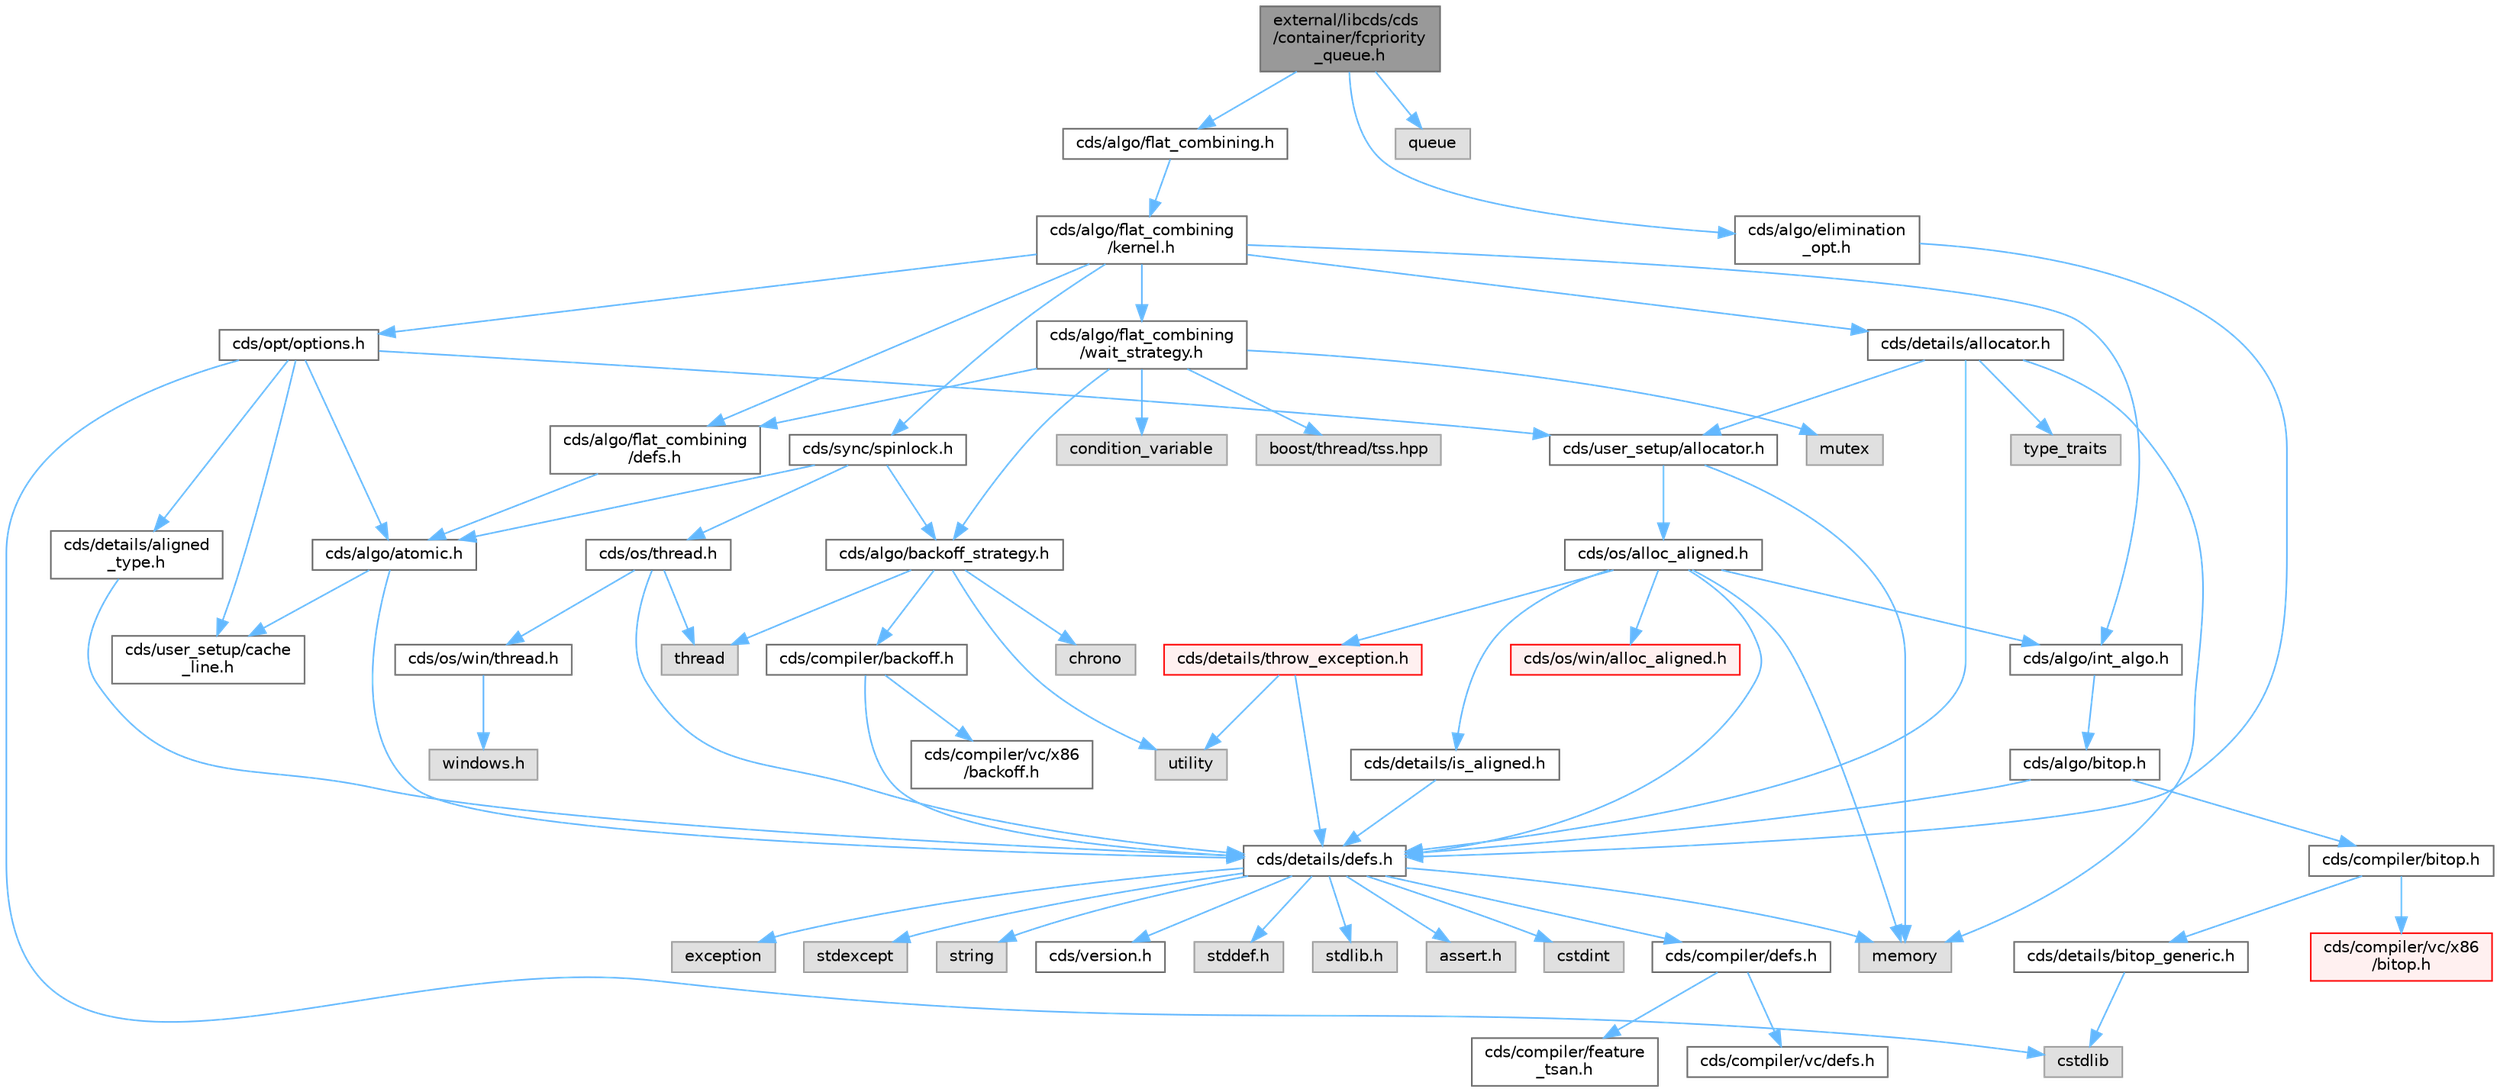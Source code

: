digraph "external/libcds/cds/container/fcpriority_queue.h"
{
 // LATEX_PDF_SIZE
  bgcolor="transparent";
  edge [fontname=Helvetica,fontsize=10,labelfontname=Helvetica,labelfontsize=10];
  node [fontname=Helvetica,fontsize=10,shape=box,height=0.2,width=0.4];
  Node1 [id="Node000001",label="external/libcds/cds\l/container/fcpriority\l_queue.h",height=0.2,width=0.4,color="gray40", fillcolor="grey60", style="filled", fontcolor="black",tooltip=" "];
  Node1 -> Node2 [id="edge72_Node000001_Node000002",color="steelblue1",style="solid",tooltip=" "];
  Node2 [id="Node000002",label="cds/algo/flat_combining.h",height=0.2,width=0.4,color="grey40", fillcolor="white", style="filled",URL="$flat__combining_8h.html",tooltip=" "];
  Node2 -> Node3 [id="edge73_Node000002_Node000003",color="steelblue1",style="solid",tooltip=" "];
  Node3 [id="Node000003",label="cds/algo/flat_combining\l/kernel.h",height=0.2,width=0.4,color="grey40", fillcolor="white", style="filled",URL="$libcds_2cds_2algo_2flat__combining_2kernel_8h.html",tooltip=" "];
  Node3 -> Node4 [id="edge74_Node000003_Node000004",color="steelblue1",style="solid",tooltip=" "];
  Node4 [id="Node000004",label="cds/algo/flat_combining\l/defs.h",height=0.2,width=0.4,color="grey40", fillcolor="white", style="filled",URL="$algo_2flat__combining_2defs_8h.html",tooltip=" "];
  Node4 -> Node5 [id="edge75_Node000004_Node000005",color="steelblue1",style="solid",tooltip=" "];
  Node5 [id="Node000005",label="cds/algo/atomic.h",height=0.2,width=0.4,color="grey40", fillcolor="white", style="filled",URL="$external_2libcds_2cds_2algo_2atomic_8h.html",tooltip=" "];
  Node5 -> Node6 [id="edge76_Node000005_Node000006",color="steelblue1",style="solid",tooltip=" "];
  Node6 [id="Node000006",label="cds/details/defs.h",height=0.2,width=0.4,color="grey40", fillcolor="white", style="filled",URL="$details_2defs_8h.html",tooltip=" "];
  Node6 -> Node7 [id="edge77_Node000006_Node000007",color="steelblue1",style="solid",tooltip=" "];
  Node7 [id="Node000007",label="stddef.h",height=0.2,width=0.4,color="grey60", fillcolor="#E0E0E0", style="filled",tooltip=" "];
  Node6 -> Node8 [id="edge78_Node000006_Node000008",color="steelblue1",style="solid",tooltip=" "];
  Node8 [id="Node000008",label="stdlib.h",height=0.2,width=0.4,color="grey60", fillcolor="#E0E0E0", style="filled",tooltip=" "];
  Node6 -> Node9 [id="edge79_Node000006_Node000009",color="steelblue1",style="solid",tooltip=" "];
  Node9 [id="Node000009",label="assert.h",height=0.2,width=0.4,color="grey60", fillcolor="#E0E0E0", style="filled",tooltip=" "];
  Node6 -> Node10 [id="edge80_Node000006_Node000010",color="steelblue1",style="solid",tooltip=" "];
  Node10 [id="Node000010",label="cstdint",height=0.2,width=0.4,color="grey60", fillcolor="#E0E0E0", style="filled",tooltip=" "];
  Node6 -> Node11 [id="edge81_Node000006_Node000011",color="steelblue1",style="solid",tooltip=" "];
  Node11 [id="Node000011",label="exception",height=0.2,width=0.4,color="grey60", fillcolor="#E0E0E0", style="filled",tooltip=" "];
  Node6 -> Node12 [id="edge82_Node000006_Node000012",color="steelblue1",style="solid",tooltip=" "];
  Node12 [id="Node000012",label="stdexcept",height=0.2,width=0.4,color="grey60", fillcolor="#E0E0E0", style="filled",tooltip=" "];
  Node6 -> Node13 [id="edge83_Node000006_Node000013",color="steelblue1",style="solid",tooltip=" "];
  Node13 [id="Node000013",label="string",height=0.2,width=0.4,color="grey60", fillcolor="#E0E0E0", style="filled",tooltip=" "];
  Node6 -> Node14 [id="edge84_Node000006_Node000014",color="steelblue1",style="solid",tooltip=" "];
  Node14 [id="Node000014",label="memory",height=0.2,width=0.4,color="grey60", fillcolor="#E0E0E0", style="filled",tooltip=" "];
  Node6 -> Node15 [id="edge85_Node000006_Node000015",color="steelblue1",style="solid",tooltip=" "];
  Node15 [id="Node000015",label="cds/version.h",height=0.2,width=0.4,color="grey40", fillcolor="white", style="filled",URL="$external_2libcds_2cds_2version_8h.html",tooltip=" "];
  Node6 -> Node16 [id="edge86_Node000006_Node000016",color="steelblue1",style="solid",tooltip=" "];
  Node16 [id="Node000016",label="cds/compiler/defs.h",height=0.2,width=0.4,color="grey40", fillcolor="white", style="filled",URL="$compiler_2defs_8h.html",tooltip=" "];
  Node16 -> Node17 [id="edge87_Node000016_Node000017",color="steelblue1",style="solid",tooltip=" "];
  Node17 [id="Node000017",label="cds/compiler/vc/defs.h",height=0.2,width=0.4,color="grey40", fillcolor="white", style="filled",URL="$compiler_2vc_2defs_8h.html",tooltip=" "];
  Node16 -> Node18 [id="edge88_Node000016_Node000018",color="steelblue1",style="solid",tooltip=" "];
  Node18 [id="Node000018",label="cds/compiler/feature\l_tsan.h",height=0.2,width=0.4,color="grey40", fillcolor="white", style="filled",URL="$feature__tsan_8h.html",tooltip=" "];
  Node5 -> Node19 [id="edge89_Node000005_Node000019",color="steelblue1",style="solid",tooltip=" "];
  Node19 [id="Node000019",label="cds/user_setup/cache\l_line.h",height=0.2,width=0.4,color="grey40", fillcolor="white", style="filled",URL="$cache__line_8h.html",tooltip="Cache-line size definition"];
  Node3 -> Node20 [id="edge90_Node000003_Node000020",color="steelblue1",style="solid",tooltip=" "];
  Node20 [id="Node000020",label="cds/algo/flat_combining\l/wait_strategy.h",height=0.2,width=0.4,color="grey40", fillcolor="white", style="filled",URL="$wait__strategy_8h.html",tooltip=" "];
  Node20 -> Node4 [id="edge91_Node000020_Node000004",color="steelblue1",style="solid",tooltip=" "];
  Node20 -> Node21 [id="edge92_Node000020_Node000021",color="steelblue1",style="solid",tooltip=" "];
  Node21 [id="Node000021",label="cds/algo/backoff_strategy.h",height=0.2,width=0.4,color="grey40", fillcolor="white", style="filled",URL="$backoff__strategy_8h.html",tooltip=" "];
  Node21 -> Node22 [id="edge93_Node000021_Node000022",color="steelblue1",style="solid",tooltip=" "];
  Node22 [id="Node000022",label="utility",height=0.2,width=0.4,color="grey60", fillcolor="#E0E0E0", style="filled",tooltip=" "];
  Node21 -> Node23 [id="edge94_Node000021_Node000023",color="steelblue1",style="solid",tooltip=" "];
  Node23 [id="Node000023",label="thread",height=0.2,width=0.4,color="grey60", fillcolor="#E0E0E0", style="filled",tooltip=" "];
  Node21 -> Node24 [id="edge95_Node000021_Node000024",color="steelblue1",style="solid",tooltip=" "];
  Node24 [id="Node000024",label="chrono",height=0.2,width=0.4,color="grey60", fillcolor="#E0E0E0", style="filled",tooltip=" "];
  Node21 -> Node25 [id="edge96_Node000021_Node000025",color="steelblue1",style="solid",tooltip=" "];
  Node25 [id="Node000025",label="cds/compiler/backoff.h",height=0.2,width=0.4,color="grey40", fillcolor="white", style="filled",URL="$backoff_8h.html",tooltip=" "];
  Node25 -> Node6 [id="edge97_Node000025_Node000006",color="steelblue1",style="solid",tooltip=" "];
  Node25 -> Node26 [id="edge98_Node000025_Node000026",color="steelblue1",style="solid",tooltip=" "];
  Node26 [id="Node000026",label="cds/compiler/vc/x86\l/backoff.h",height=0.2,width=0.4,color="grey40", fillcolor="white", style="filled",URL="$vc_2x86_2backoff_8h.html",tooltip=" "];
  Node20 -> Node27 [id="edge99_Node000020_Node000027",color="steelblue1",style="solid",tooltip=" "];
  Node27 [id="Node000027",label="mutex",height=0.2,width=0.4,color="grey60", fillcolor="#E0E0E0", style="filled",tooltip=" "];
  Node20 -> Node28 [id="edge100_Node000020_Node000028",color="steelblue1",style="solid",tooltip=" "];
  Node28 [id="Node000028",label="condition_variable",height=0.2,width=0.4,color="grey60", fillcolor="#E0E0E0", style="filled",tooltip=" "];
  Node20 -> Node29 [id="edge101_Node000020_Node000029",color="steelblue1",style="solid",tooltip=" "];
  Node29 [id="Node000029",label="boost/thread/tss.hpp",height=0.2,width=0.4,color="grey60", fillcolor="#E0E0E0", style="filled",tooltip=" "];
  Node3 -> Node30 [id="edge102_Node000003_Node000030",color="steelblue1",style="solid",tooltip=" "];
  Node30 [id="Node000030",label="cds/sync/spinlock.h",height=0.2,width=0.4,color="grey40", fillcolor="white", style="filled",URL="$sync_2spinlock_8h.html",tooltip=" "];
  Node30 -> Node5 [id="edge103_Node000030_Node000005",color="steelblue1",style="solid",tooltip=" "];
  Node30 -> Node31 [id="edge104_Node000030_Node000031",color="steelblue1",style="solid",tooltip=" "];
  Node31 [id="Node000031",label="cds/os/thread.h",height=0.2,width=0.4,color="grey40", fillcolor="white", style="filled",URL="$cds_2os_2thread_8h.html",tooltip=" "];
  Node31 -> Node23 [id="edge105_Node000031_Node000023",color="steelblue1",style="solid",tooltip=" "];
  Node31 -> Node6 [id="edge106_Node000031_Node000006",color="steelblue1",style="solid",tooltip=" "];
  Node31 -> Node32 [id="edge107_Node000031_Node000032",color="steelblue1",style="solid",tooltip=" "];
  Node32 [id="Node000032",label="cds/os/win/thread.h",height=0.2,width=0.4,color="grey40", fillcolor="white", style="filled",URL="$cds_2os_2win_2thread_8h.html",tooltip=" "];
  Node32 -> Node33 [id="edge108_Node000032_Node000033",color="steelblue1",style="solid",tooltip=" "];
  Node33 [id="Node000033",label="windows.h",height=0.2,width=0.4,color="grey60", fillcolor="#E0E0E0", style="filled",tooltip=" "];
  Node30 -> Node21 [id="edge109_Node000030_Node000021",color="steelblue1",style="solid",tooltip=" "];
  Node3 -> Node34 [id="edge110_Node000003_Node000034",color="steelblue1",style="solid",tooltip=" "];
  Node34 [id="Node000034",label="cds/details/allocator.h",height=0.2,width=0.4,color="grey40", fillcolor="white", style="filled",URL="$external_2libcds_2cds_2details_2allocator_8h.html",tooltip=" "];
  Node34 -> Node35 [id="edge111_Node000034_Node000035",color="steelblue1",style="solid",tooltip=" "];
  Node35 [id="Node000035",label="type_traits",height=0.2,width=0.4,color="grey60", fillcolor="#E0E0E0", style="filled",tooltip=" "];
  Node34 -> Node14 [id="edge112_Node000034_Node000014",color="steelblue1",style="solid",tooltip=" "];
  Node34 -> Node6 [id="edge113_Node000034_Node000006",color="steelblue1",style="solid",tooltip=" "];
  Node34 -> Node36 [id="edge114_Node000034_Node000036",color="steelblue1",style="solid",tooltip=" "];
  Node36 [id="Node000036",label="cds/user_setup/allocator.h",height=0.2,width=0.4,color="grey40", fillcolor="white", style="filled",URL="$external_2libcds_2cds_2user__setup_2allocator_8h.html",tooltip="Default implementation of allocator classes."];
  Node36 -> Node14 [id="edge115_Node000036_Node000014",color="steelblue1",style="solid",tooltip=" "];
  Node36 -> Node37 [id="edge116_Node000036_Node000037",color="steelblue1",style="solid",tooltip=" "];
  Node37 [id="Node000037",label="cds/os/alloc_aligned.h",height=0.2,width=0.4,color="grey40", fillcolor="white", style="filled",URL="$alloc__aligned_8h.html",tooltip=" "];
  Node37 -> Node6 [id="edge117_Node000037_Node000006",color="steelblue1",style="solid",tooltip=" "];
  Node37 -> Node38 [id="edge118_Node000037_Node000038",color="steelblue1",style="solid",tooltip=" "];
  Node38 [id="Node000038",label="cds/os/win/alloc_aligned.h",height=0.2,width=0.4,color="red", fillcolor="#FFF0F0", style="filled",URL="$win_2alloc__aligned_8h.html",tooltip=" "];
  Node37 -> Node14 [id="edge119_Node000037_Node000014",color="steelblue1",style="solid",tooltip=" "];
  Node37 -> Node40 [id="edge120_Node000037_Node000040",color="steelblue1",style="solid",tooltip=" "];
  Node40 [id="Node000040",label="cds/details/is_aligned.h",height=0.2,width=0.4,color="grey40", fillcolor="white", style="filled",URL="$is__aligned_8h.html",tooltip=" "];
  Node40 -> Node6 [id="edge121_Node000040_Node000006",color="steelblue1",style="solid",tooltip=" "];
  Node37 -> Node41 [id="edge122_Node000037_Node000041",color="steelblue1",style="solid",tooltip=" "];
  Node41 [id="Node000041",label="cds/algo/int_algo.h",height=0.2,width=0.4,color="grey40", fillcolor="white", style="filled",URL="$int__algo_8h.html",tooltip=" "];
  Node41 -> Node42 [id="edge123_Node000041_Node000042",color="steelblue1",style="solid",tooltip=" "];
  Node42 [id="Node000042",label="cds/algo/bitop.h",height=0.2,width=0.4,color="grey40", fillcolor="white", style="filled",URL="$algo_2bitop_8h.html",tooltip=" "];
  Node42 -> Node6 [id="edge124_Node000042_Node000006",color="steelblue1",style="solid",tooltip=" "];
  Node42 -> Node43 [id="edge125_Node000042_Node000043",color="steelblue1",style="solid",tooltip=" "];
  Node43 [id="Node000043",label="cds/compiler/bitop.h",height=0.2,width=0.4,color="grey40", fillcolor="white", style="filled",URL="$compiler_2bitop_8h.html",tooltip=" "];
  Node43 -> Node44 [id="edge126_Node000043_Node000044",color="steelblue1",style="solid",tooltip=" "];
  Node44 [id="Node000044",label="cds/compiler/vc/x86\l/bitop.h",height=0.2,width=0.4,color="red", fillcolor="#FFF0F0", style="filled",URL="$compiler_2vc_2x86_2bitop_8h.html",tooltip=" "];
  Node43 -> Node46 [id="edge127_Node000043_Node000046",color="steelblue1",style="solid",tooltip=" "];
  Node46 [id="Node000046",label="cds/details/bitop_generic.h",height=0.2,width=0.4,color="grey40", fillcolor="white", style="filled",URL="$bitop__generic_8h.html",tooltip=" "];
  Node46 -> Node47 [id="edge128_Node000046_Node000047",color="steelblue1",style="solid",tooltip=" "];
  Node47 [id="Node000047",label="cstdlib",height=0.2,width=0.4,color="grey60", fillcolor="#E0E0E0", style="filled",tooltip=" "];
  Node37 -> Node48 [id="edge129_Node000037_Node000048",color="steelblue1",style="solid",tooltip=" "];
  Node48 [id="Node000048",label="cds/details/throw_exception.h",height=0.2,width=0.4,color="red", fillcolor="#FFF0F0", style="filled",URL="$throw__exception_8h.html",tooltip=" "];
  Node48 -> Node6 [id="edge130_Node000048_Node000006",color="steelblue1",style="solid",tooltip=" "];
  Node48 -> Node22 [id="edge131_Node000048_Node000022",color="steelblue1",style="solid",tooltip=" "];
  Node3 -> Node50 [id="edge132_Node000003_Node000050",color="steelblue1",style="solid",tooltip=" "];
  Node50 [id="Node000050",label="cds/opt/options.h",height=0.2,width=0.4,color="grey40", fillcolor="white", style="filled",URL="$opt_2options_8h.html",tooltip=" "];
  Node50 -> Node47 [id="edge133_Node000050_Node000047",color="steelblue1",style="solid",tooltip=" "];
  Node50 -> Node51 [id="edge134_Node000050_Node000051",color="steelblue1",style="solid",tooltip=" "];
  Node51 [id="Node000051",label="cds/details/aligned\l_type.h",height=0.2,width=0.4,color="grey40", fillcolor="white", style="filled",URL="$aligned__type_8h.html",tooltip=" "];
  Node51 -> Node6 [id="edge135_Node000051_Node000006",color="steelblue1",style="solid",tooltip=" "];
  Node50 -> Node36 [id="edge136_Node000050_Node000036",color="steelblue1",style="solid",tooltip=" "];
  Node50 -> Node19 [id="edge137_Node000050_Node000019",color="steelblue1",style="solid",tooltip=" "];
  Node50 -> Node5 [id="edge138_Node000050_Node000005",color="steelblue1",style="solid",tooltip=" "];
  Node3 -> Node41 [id="edge139_Node000003_Node000041",color="steelblue1",style="solid",tooltip=" "];
  Node1 -> Node52 [id="edge140_Node000001_Node000052",color="steelblue1",style="solid",tooltip=" "];
  Node52 [id="Node000052",label="cds/algo/elimination\l_opt.h",height=0.2,width=0.4,color="grey40", fillcolor="white", style="filled",URL="$elimination__opt_8h.html",tooltip=" "];
  Node52 -> Node6 [id="edge141_Node000052_Node000006",color="steelblue1",style="solid",tooltip=" "];
  Node1 -> Node53 [id="edge142_Node000001_Node000053",color="steelblue1",style="solid",tooltip=" "];
  Node53 [id="Node000053",label="queue",height=0.2,width=0.4,color="grey60", fillcolor="#E0E0E0", style="filled",tooltip=" "];
}
